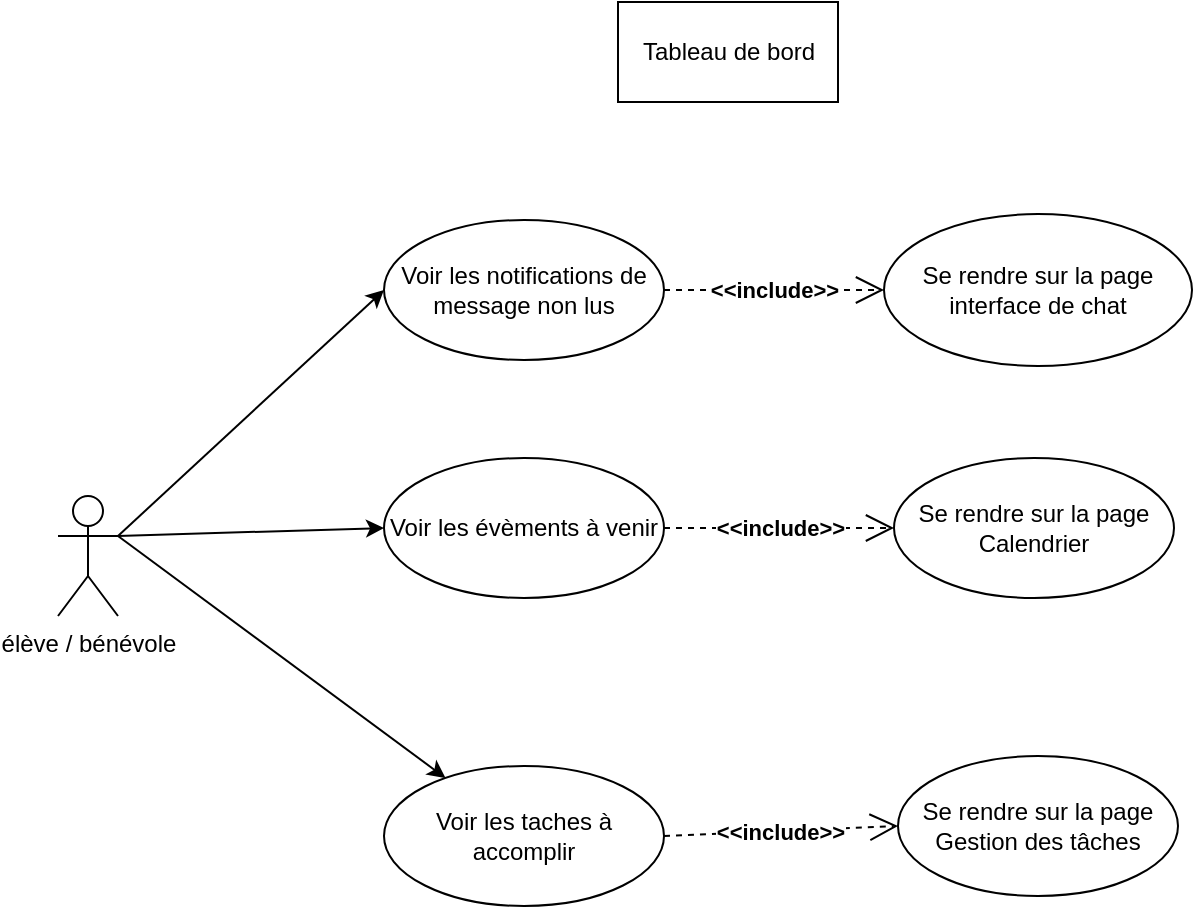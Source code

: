 <mxfile version="14.5.1" type="device"><diagram id="Drl_jnVSb-kGTGsQGSFt" name="Page-1"><mxGraphModel dx="1422" dy="822" grid="0" gridSize="10" guides="1" tooltips="1" connect="1" arrows="1" fold="1" page="1" pageScale="1" pageWidth="827" pageHeight="1169" math="0" shadow="0"><root><mxCell id="0"/><mxCell id="1" parent="0"/><mxCell id="ay22j2vRsA8mUSdUjIWq-1" value="Tableau de bord" style="html=1;" parent="1" vertex="1"><mxGeometry x="340" y="50" width="110" height="50" as="geometry"/></mxCell><mxCell id="ay22j2vRsA8mUSdUjIWq-2" value="élève / bénévole&lt;br&gt;" style="shape=umlActor;verticalLabelPosition=bottom;verticalAlign=top;html=1;" parent="1" vertex="1"><mxGeometry x="60" y="297" width="30" height="60" as="geometry"/></mxCell><mxCell id="ay22j2vRsA8mUSdUjIWq-4" value="Voir les notifications de message non lus" style="ellipse;whiteSpace=wrap;html=1;" parent="1" vertex="1"><mxGeometry x="223" y="159" width="140" height="70" as="geometry"/></mxCell><mxCell id="ay22j2vRsA8mUSdUjIWq-5" value="Voir les évèments à venir" style="ellipse;whiteSpace=wrap;html=1;" parent="1" vertex="1"><mxGeometry x="223" y="278" width="140" height="70" as="geometry"/></mxCell><mxCell id="ay22j2vRsA8mUSdUjIWq-6" value="Se rendre sur la page interface de chat" style="ellipse;whiteSpace=wrap;html=1;" parent="1" vertex="1"><mxGeometry x="473" y="156" width="154" height="76" as="geometry"/></mxCell><mxCell id="ay22j2vRsA8mUSdUjIWq-7" value="&lt;b&gt;&amp;lt;&amp;lt;include&amp;gt;&amp;gt;&lt;/b&gt;" style="endArrow=open;endSize=12;dashed=1;html=1;exitX=1;exitY=0.5;exitDx=0;exitDy=0;entryX=0;entryY=0.5;entryDx=0;entryDy=0;" parent="1" source="ay22j2vRsA8mUSdUjIWq-4" target="ay22j2vRsA8mUSdUjIWq-6" edge="1"><mxGeometry width="160" relative="1" as="geometry"><mxPoint x="352" y="156" as="sourcePoint"/><mxPoint x="380" y="189" as="targetPoint"/></mxGeometry></mxCell><mxCell id="ay22j2vRsA8mUSdUjIWq-8" value="Se rendre sur la page Calendrier" style="ellipse;whiteSpace=wrap;html=1;" parent="1" vertex="1"><mxGeometry x="478" y="278" width="140" height="70" as="geometry"/></mxCell><mxCell id="ay22j2vRsA8mUSdUjIWq-9" value="&lt;b&gt;&amp;lt;&amp;lt;include&amp;gt;&amp;gt;&lt;/b&gt;" style="endArrow=open;endSize=12;dashed=1;html=1;exitX=1;exitY=0.5;exitDx=0;exitDy=0;entryX=0;entryY=0.5;entryDx=0;entryDy=0;" parent="1" source="ay22j2vRsA8mUSdUjIWq-5" target="ay22j2vRsA8mUSdUjIWq-8" edge="1"><mxGeometry width="160" relative="1" as="geometry"><mxPoint x="360.997" y="279.251" as="sourcePoint"/><mxPoint x="549.5" y="240" as="targetPoint"/></mxGeometry></mxCell><mxCell id="ay22j2vRsA8mUSdUjIWq-12" value="" style="endArrow=classic;html=1;entryX=0;entryY=0.5;entryDx=0;entryDy=0;exitX=1;exitY=0.333;exitDx=0;exitDy=0;exitPerimeter=0;" parent="1" source="ay22j2vRsA8mUSdUjIWq-2" target="ay22j2vRsA8mUSdUjIWq-4" edge="1"><mxGeometry width="50" height="50" relative="1" as="geometry"><mxPoint x="115" y="341" as="sourcePoint"/><mxPoint x="165" y="291" as="targetPoint"/></mxGeometry></mxCell><mxCell id="ay22j2vRsA8mUSdUjIWq-13" value="" style="endArrow=classic;html=1;exitX=1;exitY=0.333;exitDx=0;exitDy=0;exitPerimeter=0;entryX=0;entryY=0.5;entryDx=0;entryDy=0;" parent="1" source="ay22j2vRsA8mUSdUjIWq-2" target="ay22j2vRsA8mUSdUjIWq-5" edge="1"><mxGeometry width="50" height="50" relative="1" as="geometry"><mxPoint x="157" y="431" as="sourcePoint"/><mxPoint x="207" y="381" as="targetPoint"/></mxGeometry></mxCell><mxCell id="ay22j2vRsA8mUSdUjIWq-14" value="Se rendre sur la page Gestion des tâches" style="ellipse;whiteSpace=wrap;html=1;" parent="1" vertex="1"><mxGeometry x="480" y="427" width="140" height="70" as="geometry"/></mxCell><mxCell id="ay22j2vRsA8mUSdUjIWq-15" value="Voir les taches à accomplir" style="ellipse;whiteSpace=wrap;html=1;" parent="1" vertex="1"><mxGeometry x="223" y="432" width="140" height="70" as="geometry"/></mxCell><mxCell id="ay22j2vRsA8mUSdUjIWq-17" value="&lt;b&gt;&amp;lt;&amp;lt;include&amp;gt;&amp;gt;&lt;/b&gt;" style="endArrow=open;endSize=12;dashed=1;html=1;exitX=1;exitY=0.5;exitDx=0;exitDy=0;entryX=0;entryY=0.5;entryDx=0;entryDy=0;" parent="1" source="ay22j2vRsA8mUSdUjIWq-15" target="ay22j2vRsA8mUSdUjIWq-14" edge="1"><mxGeometry width="160" relative="1" as="geometry"><mxPoint x="357" y="418" as="sourcePoint"/><mxPoint x="545" y="381" as="targetPoint"/></mxGeometry></mxCell><mxCell id="ay22j2vRsA8mUSdUjIWq-18" value="" style="endArrow=classic;html=1;exitX=1;exitY=0.333;exitDx=0;exitDy=0;exitPerimeter=0;" parent="1" source="ay22j2vRsA8mUSdUjIWq-2" target="ay22j2vRsA8mUSdUjIWq-15" edge="1"><mxGeometry width="50" height="50" relative="1" as="geometry"><mxPoint x="100" y="327" as="sourcePoint"/><mxPoint x="222" y="332" as="targetPoint"/></mxGeometry></mxCell></root></mxGraphModel></diagram></mxfile>